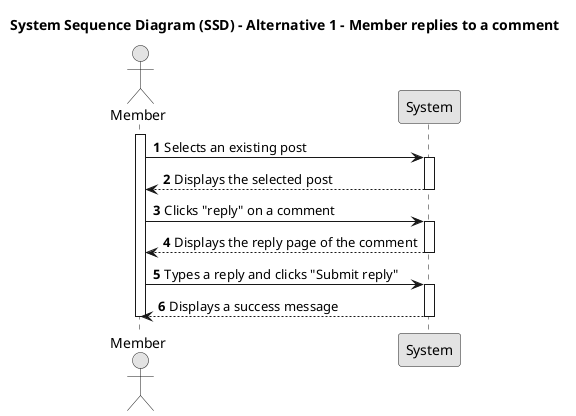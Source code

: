 @startuml SSD1

skinparam monochrome true
skinparam packageStyle rectangle
skinparam shadowing false

title System Sequence Diagram (SSD) - Alternative 1 - Member replies to a comment

autonumber 

actor "Member" as Member
participant "System" as System

activate Member

    Member -> System: Selects an existing post
    activate System

        System --> Member: Displays the selected post
        deactivate System

    Member -> System: Clicks "reply" on a comment
    activate System

        System --> Member: Displays the reply page of the comment 
        deactivate System

    Member -> System: Types a reply and clicks "Submit reply" 
    activate System

        System --> Member: Displays a success message
        deactivate System

deactivate Member

@enduml

